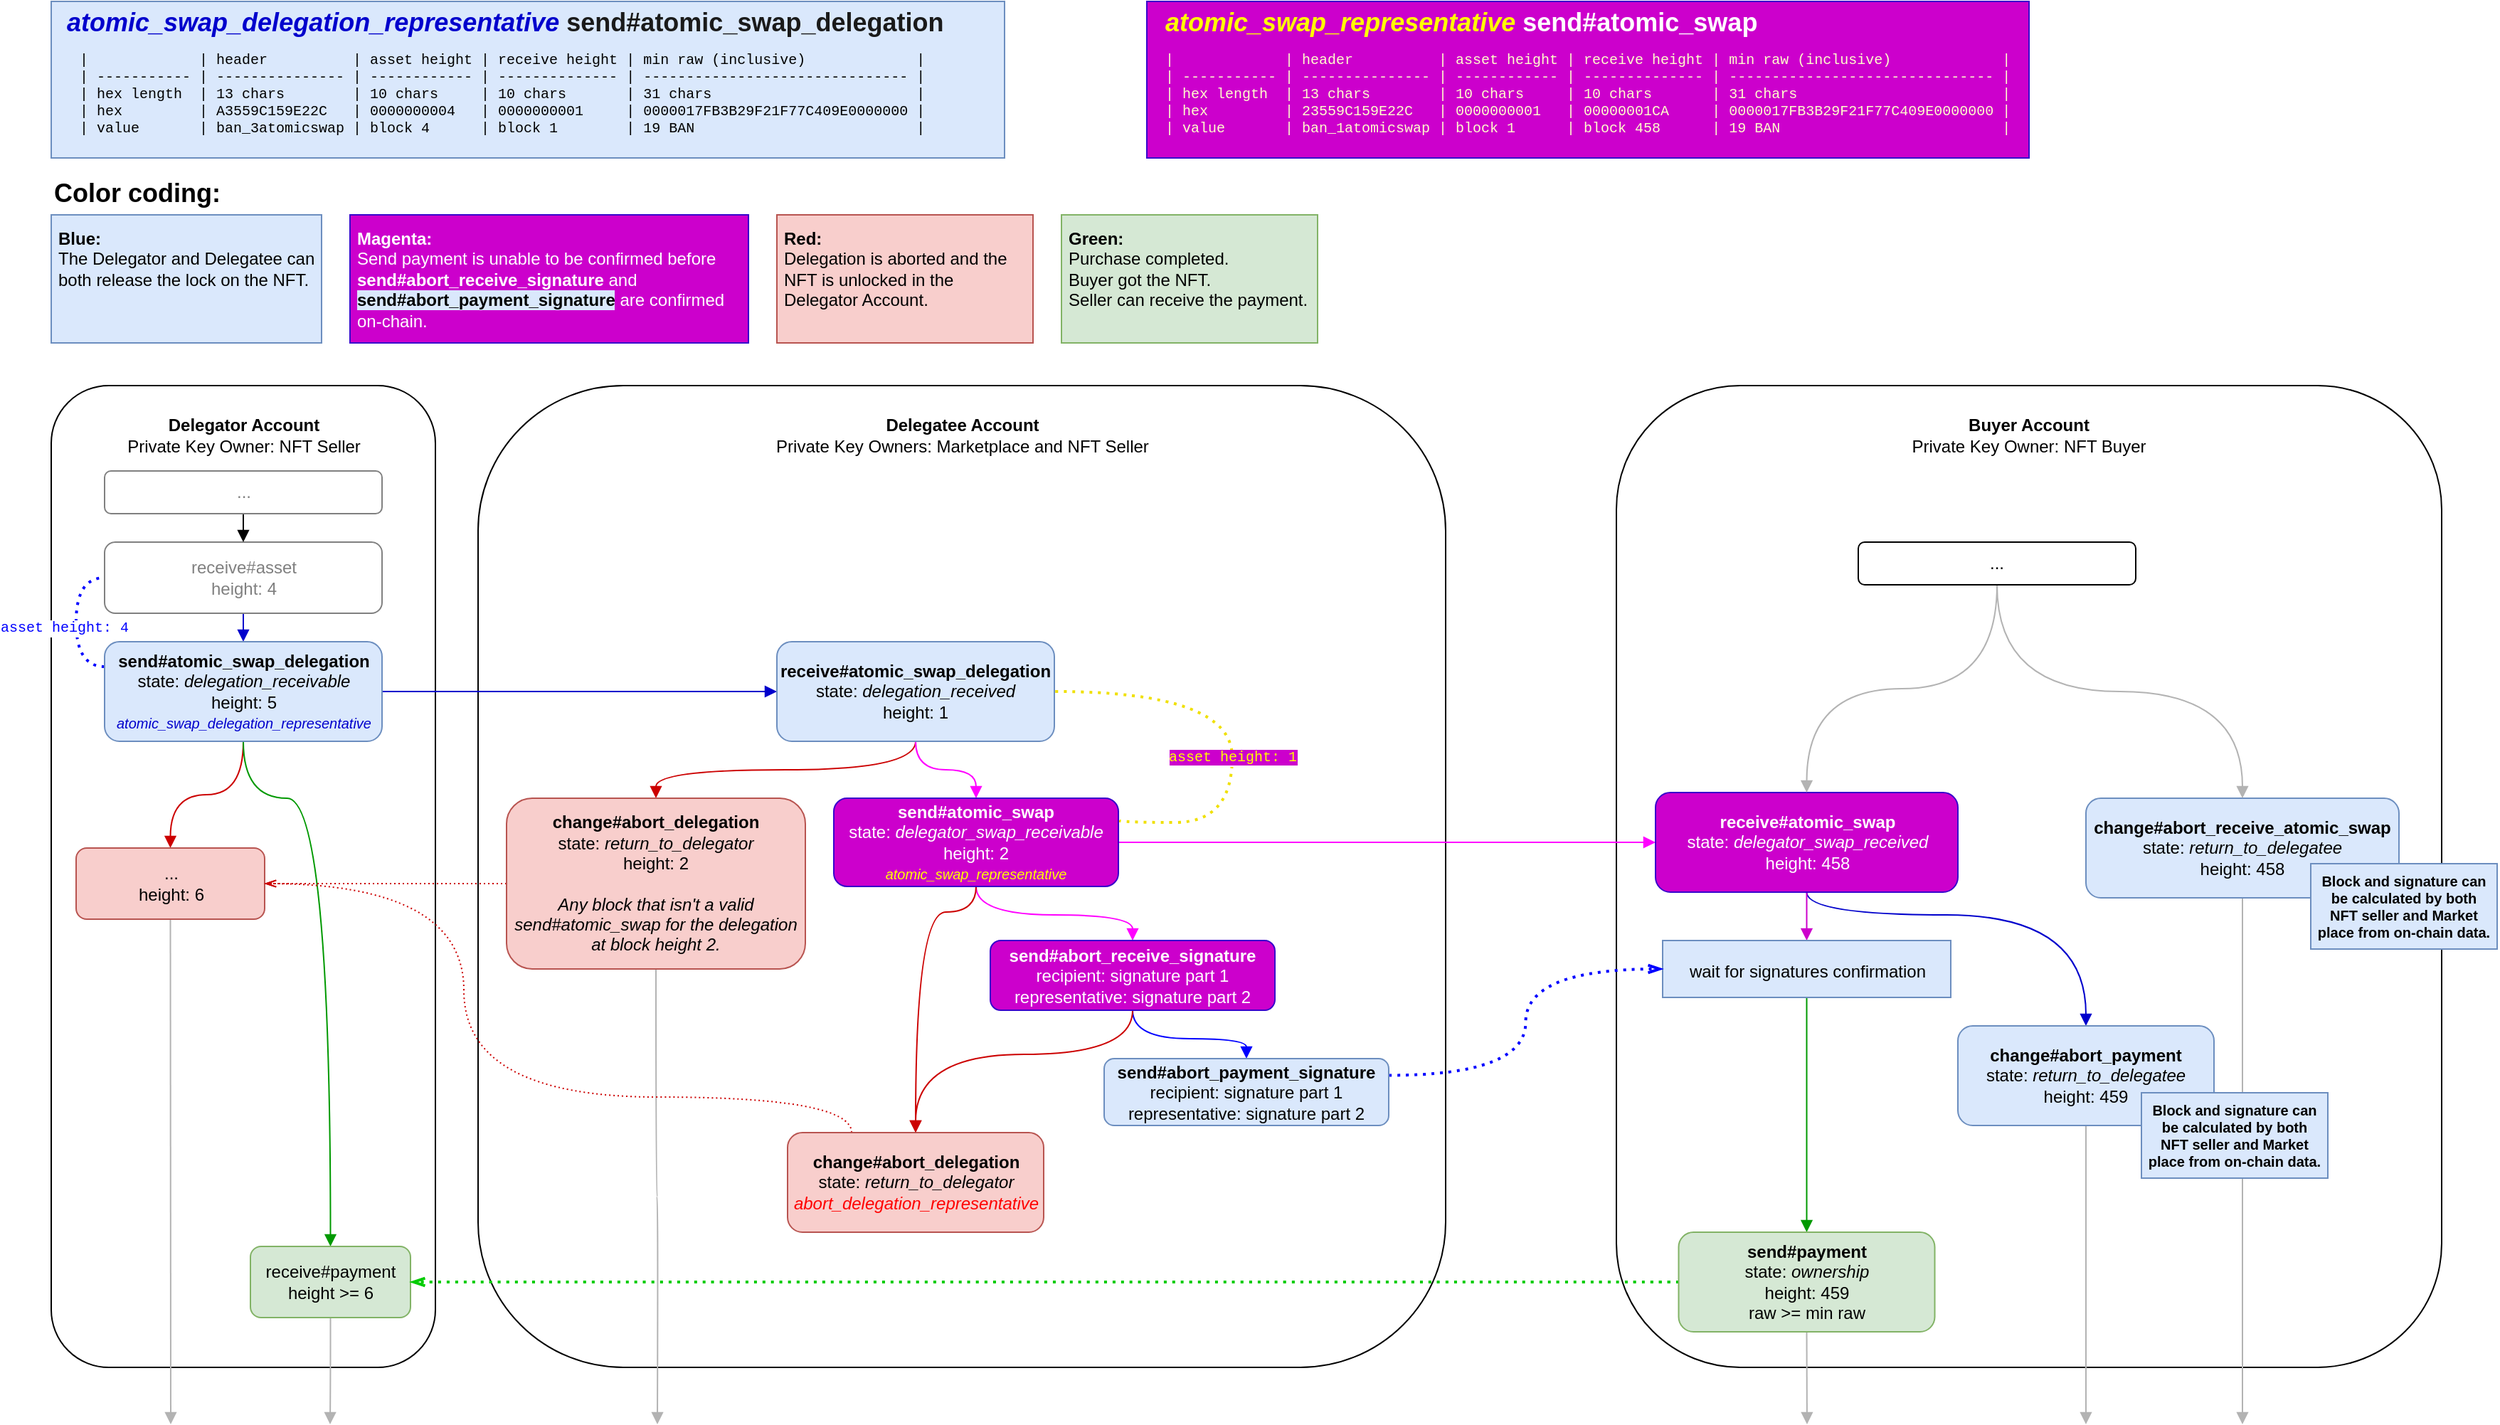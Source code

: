 <mxfile version="15.9.4" type="device"><diagram id="1xRQvat2UuC8k7jyyAz4" name="Page-1"><mxGraphModel dx="1429" dy="1954" grid="1" gridSize="10" guides="1" tooltips="1" connect="1" arrows="1" fold="1" page="1" pageScale="1" pageWidth="827" pageHeight="1169" math="0" shadow="0"><root><mxCell id="0"/><mxCell id="1" parent="0"/><mxCell id="Kf0J1nIb9PjyiUmhi34W-97" value="" style="rounded=0;whiteSpace=wrap;html=1;fillColor=#CC00CC;strokeColor=#3700CC;fontColor=#ffffff;" vertex="1" parent="1"><mxGeometry x="810" y="-350" width="620" height="110" as="geometry"/></mxCell><mxCell id="Kf0J1nIb9PjyiUmhi34W-96" value="" style="rounded=0;whiteSpace=wrap;html=1;labelBackgroundColor=none;fontSize=10;strokeColor=#6c8ebf;fillColor=#dae8fc;" vertex="1" parent="1"><mxGeometry x="40" y="-350" width="670" height="110" as="geometry"/></mxCell><mxCell id="Kf0J1nIb9PjyiUmhi34W-1" value="" style="rounded=1;whiteSpace=wrap;html=1;" vertex="1" parent="1"><mxGeometry x="40" y="-80" width="270" height="690" as="geometry"/></mxCell><mxCell id="Kf0J1nIb9PjyiUmhi34W-2" value="&lt;b&gt;Delegator Account&lt;br&gt;&lt;/b&gt;Private Key Owner: NFT Seller" style="text;html=1;strokeColor=none;fillColor=none;align=center;verticalAlign=middle;whiteSpace=wrap;rounded=0;" vertex="1" parent="1"><mxGeometry x="83.75" y="-60" width="182.5" height="30" as="geometry"/></mxCell><mxCell id="Kf0J1nIb9PjyiUmhi34W-3" value="" style="rounded=1;whiteSpace=wrap;html=1;" vertex="1" parent="1"><mxGeometry x="340" y="-80" width="680" height="690" as="geometry"/></mxCell><mxCell id="Kf0J1nIb9PjyiUmhi34W-4" value="&lt;b&gt;Delegatee Account&lt;br&gt;&lt;/b&gt;Private Key Owners: Marketplace and NFT Seller" style="text;html=1;strokeColor=none;fillColor=none;align=center;verticalAlign=middle;whiteSpace=wrap;rounded=0;" vertex="1" parent="1"><mxGeometry x="538.75" y="-60" width="282.5" height="30" as="geometry"/></mxCell><mxCell id="Kf0J1nIb9PjyiUmhi34W-5" value="" style="rounded=1;whiteSpace=wrap;html=1;" vertex="1" parent="1"><mxGeometry x="1140" y="-80" width="580" height="690" as="geometry"/></mxCell><mxCell id="Kf0J1nIb9PjyiUmhi34W-6" value="&lt;b&gt;Buyer Account&lt;br&gt;&lt;/b&gt;Private Key Owner: NFT Buyer" style="text;html=1;strokeColor=none;fillColor=none;align=center;verticalAlign=middle;whiteSpace=wrap;rounded=0;" vertex="1" parent="1"><mxGeometry x="1345" y="-60" width="170" height="30" as="geometry"/></mxCell><mxCell id="Kf0J1nIb9PjyiUmhi34W-13" style="edgeStyle=orthogonalEdgeStyle;rounded=0;orthogonalLoop=1;jettySize=auto;html=1;exitX=0.5;exitY=1;exitDx=0;exitDy=0;entryX=0.5;entryY=0;entryDx=0;entryDy=0;strokeColor=#0000CC;endArrow=block;endFill=1;" edge="1" parent="1" source="Kf0J1nIb9PjyiUmhi34W-7" target="Kf0J1nIb9PjyiUmhi34W-9"><mxGeometry relative="1" as="geometry"/></mxCell><mxCell id="Kf0J1nIb9PjyiUmhi34W-7" value="receive#asset&lt;br&gt;height: 4" style="rounded=1;whiteSpace=wrap;html=1;strokeColor=#808080;fontColor=#808080;" vertex="1" parent="1"><mxGeometry x="77.5" y="30" width="195" height="50" as="geometry"/></mxCell><mxCell id="Kf0J1nIb9PjyiUmhi34W-17" style="edgeStyle=orthogonalEdgeStyle;rounded=0;orthogonalLoop=1;jettySize=auto;html=1;exitX=1;exitY=0.5;exitDx=0;exitDy=0;entryX=0;entryY=0.5;entryDx=0;entryDy=0;strokeColor=#0000CC;endArrow=block;endFill=1;" edge="1" parent="1" source="Kf0J1nIb9PjyiUmhi34W-9" target="Kf0J1nIb9PjyiUmhi34W-14"><mxGeometry relative="1" as="geometry"/></mxCell><mxCell id="Kf0J1nIb9PjyiUmhi34W-20" style="edgeStyle=orthogonalEdgeStyle;rounded=0;orthogonalLoop=1;jettySize=auto;html=1;exitX=0.5;exitY=1;exitDx=0;exitDy=0;entryX=0.5;entryY=0;entryDx=0;entryDy=0;elbow=vertical;curved=1;strokeColor=#CC0000;endArrow=block;endFill=1;" edge="1" parent="1" source="Kf0J1nIb9PjyiUmhi34W-9" target="Kf0J1nIb9PjyiUmhi34W-19"><mxGeometry relative="1" as="geometry"/></mxCell><mxCell id="Kf0J1nIb9PjyiUmhi34W-23" style="edgeStyle=orthogonalEdgeStyle;curved=1;rounded=0;orthogonalLoop=1;jettySize=auto;html=1;exitX=0.5;exitY=1;exitDx=0;exitDy=0;entryX=0.5;entryY=0;entryDx=0;entryDy=0;strokeColor=#009900;elbow=vertical;endArrow=block;endFill=1;" edge="1" parent="1" source="Kf0J1nIb9PjyiUmhi34W-9" target="Kf0J1nIb9PjyiUmhi34W-18"><mxGeometry relative="1" as="geometry"><Array as="points"><mxPoint x="175" y="210"/><mxPoint x="236" y="210"/></Array></mxGeometry></mxCell><mxCell id="Kf0J1nIb9PjyiUmhi34W-94" style="edgeStyle=orthogonalEdgeStyle;curved=1;rounded=0;orthogonalLoop=1;jettySize=auto;html=1;exitX=0;exitY=0.25;exitDx=0;exitDy=0;entryX=0;entryY=0.5;entryDx=0;entryDy=0;fontSize=12;fontColor=#808080;endArrow=none;endFill=0;strokeColor=#0000FF;elbow=vertical;dashed=1;dashPattern=1 2;strokeWidth=2;" edge="1" parent="1" source="Kf0J1nIb9PjyiUmhi34W-9" target="Kf0J1nIb9PjyiUmhi34W-7"><mxGeometry relative="1" as="geometry"/></mxCell><mxCell id="Kf0J1nIb9PjyiUmhi34W-102" value="&lt;font color=&quot;#0000ff&quot;&gt;asset height: 4&lt;/font&gt;" style="edgeLabel;html=1;align=center;verticalAlign=middle;resizable=0;points=[];fontSize=10;fontFamily=Courier New;fontColor=#FFFFFF;" vertex="1" connectable="0" parent="Kf0J1nIb9PjyiUmhi34W-94"><mxGeometry x="0.005" y="3" relative="1" as="geometry"><mxPoint x="-6" y="4" as="offset"/></mxGeometry></mxCell><mxCell id="Kf0J1nIb9PjyiUmhi34W-9" value="&lt;b&gt;send#atomic_swap_delegation&lt;br&gt;&lt;/b&gt;state: &lt;i&gt;delegation_receivable&lt;br&gt;&lt;/i&gt;height: 5&lt;br&gt;&lt;font style=&quot;font-size: 10px&quot; color=&quot;#0000cc&quot;&gt;&lt;i&gt;atomic_swap_delegation_representative&lt;/i&gt;&lt;/font&gt;" style="rounded=1;whiteSpace=wrap;html=1;fillColor=#dae8fc;strokeColor=#6c8ebf;" vertex="1" parent="1"><mxGeometry x="77.5" y="100" width="195" height="70" as="geometry"/></mxCell><mxCell id="Kf0J1nIb9PjyiUmhi34W-25" style="edgeStyle=orthogonalEdgeStyle;curved=1;rounded=0;orthogonalLoop=1;jettySize=auto;html=1;exitX=0.5;exitY=1;exitDx=0;exitDy=0;entryX=0.5;entryY=0;entryDx=0;entryDy=0;strokeColor=#CC0000;elbow=vertical;endArrow=block;endFill=1;" edge="1" parent="1" source="Kf0J1nIb9PjyiUmhi34W-14" target="Kf0J1nIb9PjyiUmhi34W-24"><mxGeometry relative="1" as="geometry"/></mxCell><mxCell id="Kf0J1nIb9PjyiUmhi34W-27" style="edgeStyle=orthogonalEdgeStyle;curved=1;rounded=0;orthogonalLoop=1;jettySize=auto;html=1;exitX=0.5;exitY=1;exitDx=0;exitDy=0;entryX=0.5;entryY=0;entryDx=0;entryDy=0;strokeColor=#FF00FF;elbow=vertical;endArrow=block;endFill=1;" edge="1" parent="1" source="Kf0J1nIb9PjyiUmhi34W-14" target="Kf0J1nIb9PjyiUmhi34W-26"><mxGeometry relative="1" as="geometry"/></mxCell><mxCell id="Kf0J1nIb9PjyiUmhi34W-14" value="&lt;b&gt;receive#atomic_swap_delegation&lt;br&gt;&lt;/b&gt;state: &lt;i&gt;delegation_received&lt;br&gt;&lt;/i&gt;height: 1" style="rounded=1;whiteSpace=wrap;html=1;fillColor=#dae8fc;strokeColor=#6c8ebf;" vertex="1" parent="1"><mxGeometry x="550" y="100" width="195" height="70" as="geometry"/></mxCell><mxCell id="Kf0J1nIb9PjyiUmhi34W-16" style="edgeStyle=orthogonalEdgeStyle;rounded=0;orthogonalLoop=1;jettySize=auto;html=1;exitX=0.5;exitY=1;exitDx=0;exitDy=0;entryX=0.5;entryY=0;entryDx=0;entryDy=0;endArrow=block;endFill=1;" edge="1" parent="1" source="Kf0J1nIb9PjyiUmhi34W-15" target="Kf0J1nIb9PjyiUmhi34W-7"><mxGeometry relative="1" as="geometry"/></mxCell><mxCell id="Kf0J1nIb9PjyiUmhi34W-15" value="..." style="rounded=1;whiteSpace=wrap;html=1;strokeColor=#808080;fontColor=#808080;" vertex="1" parent="1"><mxGeometry x="77.5" y="-20" width="195" height="30" as="geometry"/></mxCell><mxCell id="Kf0J1nIb9PjyiUmhi34W-79" style="edgeStyle=orthogonalEdgeStyle;curved=1;rounded=0;orthogonalLoop=1;jettySize=auto;html=1;exitX=0.5;exitY=1;exitDx=0;exitDy=0;fontSize=12;fontColor=#FFFFFF;endArrow=block;endFill=1;strokeColor=#B3B3B3;elbow=vertical;" edge="1" parent="1" source="Kf0J1nIb9PjyiUmhi34W-18"><mxGeometry relative="1" as="geometry"><mxPoint x="236" y="650" as="targetPoint"/></mxGeometry></mxCell><mxCell id="Kf0J1nIb9PjyiUmhi34W-18" value="receive#payment&lt;br&gt;height &amp;gt;= 6" style="rounded=1;whiteSpace=wrap;html=1;fillColor=#d5e8d4;strokeColor=#82b366;" vertex="1" parent="1"><mxGeometry x="180" y="525" width="112.5" height="50" as="geometry"/></mxCell><mxCell id="Kf0J1nIb9PjyiUmhi34W-80" style="edgeStyle=orthogonalEdgeStyle;curved=1;rounded=0;orthogonalLoop=1;jettySize=auto;html=1;exitX=0.5;exitY=1;exitDx=0;exitDy=0;fontSize=12;fontColor=#FFFFFF;endArrow=block;endFill=1;strokeColor=#B3B3B3;elbow=vertical;" edge="1" parent="1" source="Kf0J1nIb9PjyiUmhi34W-19"><mxGeometry relative="1" as="geometry"><mxPoint x="124" y="650" as="targetPoint"/></mxGeometry></mxCell><mxCell id="Kf0J1nIb9PjyiUmhi34W-19" value="...&lt;br&gt;height: 6" style="rounded=1;whiteSpace=wrap;html=1;fillColor=#f8cecc;strokeColor=#b85450;" vertex="1" parent="1"><mxGeometry x="57.5" y="245" width="132.5" height="50" as="geometry"/></mxCell><mxCell id="Kf0J1nIb9PjyiUmhi34W-46" style="rounded=0;orthogonalLoop=1;jettySize=auto;html=1;exitX=0;exitY=0.5;exitDx=0;exitDy=0;entryX=1;entryY=0.5;entryDx=0;entryDy=0;fontSize=24;fontColor=#000000;strokeColor=#CC0000;elbow=vertical;dashed=1;dashPattern=1 2;endArrow=openThin;endFill=0;" edge="1" parent="1" source="Kf0J1nIb9PjyiUmhi34W-24" target="Kf0J1nIb9PjyiUmhi34W-19"><mxGeometry relative="1" as="geometry"/></mxCell><mxCell id="Kf0J1nIb9PjyiUmhi34W-78" style="edgeStyle=orthogonalEdgeStyle;curved=1;rounded=0;orthogonalLoop=1;jettySize=auto;html=1;exitX=0.5;exitY=1;exitDx=0;exitDy=0;fontSize=12;fontColor=#FFFFFF;endArrow=block;endFill=1;strokeColor=#B3B3B3;elbow=vertical;" edge="1" parent="1" source="Kf0J1nIb9PjyiUmhi34W-24"><mxGeometry relative="1" as="geometry"><mxPoint x="466" y="650" as="targetPoint"/></mxGeometry></mxCell><mxCell id="Kf0J1nIb9PjyiUmhi34W-24" value="&lt;b&gt;change#abort_delegation&lt;br&gt;&lt;/b&gt;state: &lt;i&gt;return_to_delegator&lt;br&gt;&lt;/i&gt;height: 2&lt;br&gt;&lt;br&gt;&lt;i style=&quot;text-align: left&quot;&gt;Any block that isn't a valid send#atomic_swap for the delegation at block height 2.&lt;/i&gt;" style="rounded=1;whiteSpace=wrap;html=1;fillColor=#f8cecc;strokeColor=#b85450;" vertex="1" parent="1"><mxGeometry x="360" y="210" width="210" height="120" as="geometry"/></mxCell><mxCell id="Kf0J1nIb9PjyiUmhi34W-41" style="edgeStyle=orthogonalEdgeStyle;curved=1;rounded=0;orthogonalLoop=1;jettySize=auto;html=1;exitX=1;exitY=0.5;exitDx=0;exitDy=0;entryX=0;entryY=0.5;entryDx=0;entryDy=0;fontSize=24;fontColor=#000000;strokeColor=#FF00FF;elbow=vertical;endArrow=block;endFill=1;" edge="1" parent="1" source="Kf0J1nIb9PjyiUmhi34W-26" target="Kf0J1nIb9PjyiUmhi34W-40"><mxGeometry relative="1" as="geometry"/></mxCell><mxCell id="Kf0J1nIb9PjyiUmhi34W-104" style="edgeStyle=orthogonalEdgeStyle;curved=1;rounded=0;orthogonalLoop=1;jettySize=auto;html=1;exitX=1;exitY=0.25;exitDx=0;exitDy=0;entryX=1;entryY=0.5;entryDx=0;entryDy=0;dashed=1;dashPattern=1 2;fontFamily=Courier New;fontSize=10;fontColor=#1A1A1A;endArrow=none;endFill=0;strokeColor=#F0E000;elbow=vertical;strokeWidth=2;shadow=0;" edge="1" parent="1" source="Kf0J1nIb9PjyiUmhi34W-26" target="Kf0J1nIb9PjyiUmhi34W-14"><mxGeometry relative="1" as="geometry"><Array as="points"><mxPoint x="870" y="227"/><mxPoint x="870" y="135"/></Array></mxGeometry></mxCell><mxCell id="Kf0J1nIb9PjyiUmhi34W-105" value="&lt;font color=&quot;#ffff00&quot; style=&quot;background-color: rgb(204 , 0 , 204)&quot;&gt;asset height: 1&lt;/font&gt;" style="edgeLabel;html=1;align=center;verticalAlign=middle;resizable=0;points=[];fontSize=10;fontFamily=Courier New;fontColor=#1A1A1A;spacingRight=2;spacingLeft=2;" vertex="1" connectable="0" parent="Kf0J1nIb9PjyiUmhi34W-104"><mxGeometry x="-0.365" y="12" relative="1" as="geometry"><mxPoint x="12" y="-33" as="offset"/></mxGeometry></mxCell><mxCell id="Kf0J1nIb9PjyiUmhi34W-114" style="edgeStyle=orthogonalEdgeStyle;curved=1;rounded=0;orthogonalLoop=1;jettySize=auto;html=1;exitX=0.5;exitY=1;exitDx=0;exitDy=0;entryX=0.5;entryY=0;entryDx=0;entryDy=0;shadow=0;fontFamily=Courier New;fontSize=18;fontColor=#CC00CC;endArrow=block;endFill=1;strokeColor=#FF00FF;strokeWidth=1;elbow=vertical;" edge="1" parent="1" source="Kf0J1nIb9PjyiUmhi34W-26" target="Kf0J1nIb9PjyiUmhi34W-112"><mxGeometry relative="1" as="geometry"/></mxCell><mxCell id="Kf0J1nIb9PjyiUmhi34W-117" style="edgeStyle=orthogonalEdgeStyle;curved=1;rounded=0;orthogonalLoop=1;jettySize=auto;html=1;exitX=0.5;exitY=1;exitDx=0;exitDy=0;entryX=0.5;entryY=0;entryDx=0;entryDy=0;shadow=0;fontFamily=Courier New;fontSize=12;fontColor=#FF0000;endArrow=block;endFill=1;strokeColor=#CC0000;strokeWidth=1;elbow=vertical;" edge="1" parent="1" source="Kf0J1nIb9PjyiUmhi34W-26" target="Kf0J1nIb9PjyiUmhi34W-47"><mxGeometry relative="1" as="geometry"><Array as="points"><mxPoint x="690" y="290"/><mxPoint x="648" y="290"/></Array></mxGeometry></mxCell><mxCell id="Kf0J1nIb9PjyiUmhi34W-26" value="&lt;b&gt;send#atomic_swap&lt;br&gt;&lt;/b&gt;state: &lt;i&gt;delegator_swap_receivable&lt;br&gt;&lt;/i&gt;height: 2&lt;br&gt;&lt;font style=&quot;font-size: 10px&quot; color=&quot;#ffff00&quot;&gt;&lt;i&gt;atomic_swap_representative&lt;/i&gt;&lt;/font&gt;" style="rounded=1;whiteSpace=wrap;html=1;fillColor=#CC00CC;strokeColor=#3700CC;fontColor=#ffffff;" vertex="1" parent="1"><mxGeometry x="590" y="210" width="200" height="62" as="geometry"/></mxCell><mxCell id="Kf0J1nIb9PjyiUmhi34W-32" value="&lt;font style=&quot;line-height: 1&quot;&gt;&lt;b&gt;Magenta: &lt;br&gt;&lt;/b&gt;Send payment is unable to be confirmed before &lt;b&gt;send#abort_receive_signature &lt;/b&gt;and&lt;span style=&quot;background-color: rgb(218 , 232 , 252)&quot;&gt; &lt;b&gt;&lt;font color=&quot;#000000&quot;&gt;send#abort_payment_signature&lt;/font&gt;&lt;/b&gt;&lt;/span&gt;&amp;nbsp;are confirmed on-chain.&lt;br&gt;&lt;/font&gt;" style="rounded=0;whiteSpace=wrap;html=1;fillColor=#CC00CC;strokeColor=#3700CC;fontColor=#ffffff;align=left;spacing=5;verticalAlign=top;" vertex="1" parent="1"><mxGeometry x="250" y="-200" width="280" height="90" as="geometry"/></mxCell><mxCell id="Kf0J1nIb9PjyiUmhi34W-33" value="&lt;div&gt;&lt;b&gt;Blue:&lt;/b&gt;&lt;/div&gt;&lt;div&gt;The Delegator and Delegatee can both release the lock on the NFT.&lt;/div&gt;&lt;div&gt;&lt;br&gt;&lt;/div&gt;" style="rounded=0;whiteSpace=wrap;html=1;fillColor=#dae8fc;strokeColor=#6c8ebf;align=left;verticalAlign=top;spacing=5;" vertex="1" parent="1"><mxGeometry x="40" y="-200" width="190" height="90" as="geometry"/></mxCell><mxCell id="Kf0J1nIb9PjyiUmhi34W-35" value="&lt;div&gt;&lt;span&gt;&lt;b&gt;Green:&lt;/b&gt;&lt;/span&gt;&lt;/div&gt;&lt;div&gt;Purchase completed.&lt;br&gt;Buyer got the NFT.&lt;/div&gt;&lt;div&gt;Seller can receive the payment.&lt;/div&gt;" style="rounded=0;whiteSpace=wrap;html=1;align=left;verticalAlign=top;spacing=5;fillColor=#d5e8d4;strokeColor=#82b366;" vertex="1" parent="1"><mxGeometry x="750" y="-200" width="180" height="90" as="geometry"/></mxCell><mxCell id="Kf0J1nIb9PjyiUmhi34W-36" value="&lt;div&gt;&lt;span&gt;&lt;b&gt;Red:&lt;/b&gt;&lt;/span&gt;&lt;/div&gt;&lt;div&gt;Delegation is aborted and the NFT is unlocked in the Delegator Account.&lt;/div&gt;" style="rounded=0;whiteSpace=wrap;html=1;align=left;verticalAlign=top;spacing=5;fillColor=#f8cecc;strokeColor=#b85450;" vertex="1" parent="1"><mxGeometry x="550" y="-200" width="180" height="90" as="geometry"/></mxCell><mxCell id="Kf0J1nIb9PjyiUmhi34W-37" value="Color coding:" style="text;html=1;strokeColor=none;fillColor=none;align=left;verticalAlign=middle;whiteSpace=wrap;rounded=0;labelBackgroundColor=none;fontColor=#000000;fontStyle=1;fontSize=18;" vertex="1" parent="1"><mxGeometry x="40" y="-230" width="206" height="30" as="geometry"/></mxCell><mxCell id="Kf0J1nIb9PjyiUmhi34W-38" value="&lt;i style=&quot;font-size: 18px&quot;&gt;&lt;font color=&quot;#0000cc&quot;&gt;atomic_swap_delegation_representative&lt;/font&gt; &lt;/i&gt;&lt;font color=&quot;#1a1a1a&quot;&gt;send#atomic_swap_delegation&lt;/font&gt;" style="text;html=1;strokeColor=none;fillColor=none;align=left;verticalAlign=middle;whiteSpace=wrap;rounded=0;labelBackgroundColor=none;fontColor=#CC00CC;fontStyle=1;fontSize=18;" vertex="1" parent="1"><mxGeometry x="48.75" y="-350" width="860" height="30" as="geometry"/></mxCell><mxCell id="Kf0J1nIb9PjyiUmhi34W-39" value="&lt;i style=&quot;font-size: 18px&quot;&gt;atomic_swap_representative &lt;/i&gt;&lt;font color=&quot;#ffffff&quot;&gt;send#atomic_swap&lt;/font&gt;" style="text;html=1;strokeColor=none;fillColor=none;align=left;verticalAlign=middle;whiteSpace=wrap;rounded=0;labelBackgroundColor=none;fontColor=#FFFF00;fontStyle=1;fontSize=18;" vertex="1" parent="1"><mxGeometry x="821.25" y="-350" width="840" height="30" as="geometry"/></mxCell><mxCell id="Kf0J1nIb9PjyiUmhi34W-44" style="edgeStyle=orthogonalEdgeStyle;curved=1;rounded=0;orthogonalLoop=1;jettySize=auto;html=1;exitX=0.5;exitY=1;exitDx=0;exitDy=0;entryX=0.5;entryY=0;entryDx=0;entryDy=0;fontSize=24;fontColor=#000000;strokeColor=#0000CC;elbow=vertical;endArrow=block;endFill=1;" edge="1" parent="1" source="Kf0J1nIb9PjyiUmhi34W-40" target="Kf0J1nIb9PjyiUmhi34W-43"><mxGeometry relative="1" as="geometry"><Array as="points"><mxPoint x="1274" y="292"/><mxPoint x="1470" y="292"/></Array></mxGeometry></mxCell><mxCell id="Kf0J1nIb9PjyiUmhi34W-66" style="edgeStyle=orthogonalEdgeStyle;curved=1;rounded=0;orthogonalLoop=1;jettySize=auto;html=1;exitX=0.5;exitY=1;exitDx=0;exitDy=0;entryX=0.5;entryY=0;entryDx=0;entryDy=0;fontSize=12;fontColor=#FFFFFF;endArrow=block;endFill=1;strokeColor=#009900;elbow=vertical;" edge="1" parent="1" source="Kf0J1nIb9PjyiUmhi34W-51" target="Kf0J1nIb9PjyiUmhi34W-62"><mxGeometry relative="1" as="geometry"/></mxCell><mxCell id="Kf0J1nIb9PjyiUmhi34W-111" style="edgeStyle=orthogonalEdgeStyle;curved=1;rounded=0;orthogonalLoop=1;jettySize=auto;html=1;exitX=0.5;exitY=1;exitDx=0;exitDy=0;entryX=0.5;entryY=0;entryDx=0;entryDy=0;shadow=0;fontFamily=Courier New;fontSize=18;fontColor=#CC00CC;endArrow=block;endFill=1;strokeColor=#CC00CC;strokeWidth=1;elbow=vertical;" edge="1" parent="1" source="Kf0J1nIb9PjyiUmhi34W-40" target="Kf0J1nIb9PjyiUmhi34W-51"><mxGeometry relative="1" as="geometry"/></mxCell><mxCell id="Kf0J1nIb9PjyiUmhi34W-40" value="&lt;b&gt;receive#atomic_swap&lt;br&gt;&lt;/b&gt;state: &lt;i&gt;delegator_swap_received&lt;br&gt;&lt;/i&gt;height: 458" style="rounded=1;whiteSpace=wrap;html=1;fillColor=#CC00CC;strokeColor=#3700CC;fontColor=#ffffff;" vertex="1" parent="1"><mxGeometry x="1167.5" y="206" width="212.5" height="70" as="geometry"/></mxCell><mxCell id="Kf0J1nIb9PjyiUmhi34W-73" style="edgeStyle=orthogonalEdgeStyle;curved=1;rounded=0;orthogonalLoop=1;jettySize=auto;html=1;exitX=0.5;exitY=1;exitDx=0;exitDy=0;fontSize=12;fontColor=#FFFFFF;endArrow=block;endFill=1;strokeColor=#B3B3B3;elbow=vertical;" edge="1" parent="1" source="Kf0J1nIb9PjyiUmhi34W-42"><mxGeometry relative="1" as="geometry"><mxPoint x="1580" y="650" as="targetPoint"/></mxGeometry></mxCell><mxCell id="Kf0J1nIb9PjyiUmhi34W-42" value="&lt;b&gt;change#abort_receive_atomic_swap&lt;br&gt;&lt;/b&gt;state: &lt;i&gt;return_to_delegatee&lt;br&gt;&lt;/i&gt;height: 458" style="rounded=1;whiteSpace=wrap;html=1;fillColor=#dae8fc;strokeColor=#6c8ebf;" vertex="1" parent="1"><mxGeometry x="1470" y="210" width="220" height="70" as="geometry"/></mxCell><mxCell id="Kf0J1nIb9PjyiUmhi34W-74" style="edgeStyle=orthogonalEdgeStyle;curved=1;rounded=0;orthogonalLoop=1;jettySize=auto;html=1;exitX=0.5;exitY=1;exitDx=0;exitDy=0;fontSize=12;fontColor=#FFFFFF;endArrow=block;endFill=1;strokeColor=#B3B3B3;elbow=vertical;" edge="1" parent="1" source="Kf0J1nIb9PjyiUmhi34W-43"><mxGeometry relative="1" as="geometry"><mxPoint x="1470" y="650" as="targetPoint"/></mxGeometry></mxCell><mxCell id="Kf0J1nIb9PjyiUmhi34W-43" value="&lt;b&gt;change#abort_payment&lt;br&gt;&lt;/b&gt;state: &lt;i&gt;return_to_delegatee&lt;br&gt;&lt;/i&gt;height: 459" style="rounded=1;whiteSpace=wrap;html=1;fillColor=#dae8fc;strokeColor=#6c8ebf;" vertex="1" parent="1"><mxGeometry x="1380" y="370" width="180" height="70" as="geometry"/></mxCell><mxCell id="Kf0J1nIb9PjyiUmhi34W-89" style="edgeStyle=orthogonalEdgeStyle;curved=1;rounded=0;orthogonalLoop=1;jettySize=auto;html=1;exitX=0.25;exitY=0;exitDx=0;exitDy=0;entryX=1;entryY=0.5;entryDx=0;entryDy=0;dashed=1;dashPattern=1 2;fontSize=12;fontColor=#FFFFFF;endArrow=openThin;endFill=0;strokeColor=#CC0000;elbow=vertical;" edge="1" parent="1" source="Kf0J1nIb9PjyiUmhi34W-47" target="Kf0J1nIb9PjyiUmhi34W-19"><mxGeometry relative="1" as="geometry"><Array as="points"><mxPoint x="602" y="420"/><mxPoint x="330" y="420"/><mxPoint x="330" y="270"/></Array></mxGeometry></mxCell><mxCell id="Kf0J1nIb9PjyiUmhi34W-47" value="&lt;b&gt;change#abort_delegation&lt;br&gt;&lt;/b&gt;state: &lt;i&gt;return_to_delegator&lt;br&gt;&lt;/i&gt;&lt;i&gt;&lt;font color=&quot;#ff0000&quot;&gt;abort_delegation_representative&lt;/font&gt;&lt;/i&gt;" style="rounded=1;whiteSpace=wrap;html=1;fillColor=#f8cecc;strokeColor=#b85450;spacing=10;" vertex="1" parent="1"><mxGeometry x="557.5" y="445" width="180" height="70" as="geometry"/></mxCell><mxCell id="Kf0J1nIb9PjyiUmhi34W-51" value="&lt;font style=&quot;font-size: 12px&quot;&gt;wait for signatures confirmation&lt;br&gt;&lt;/font&gt;" style="rounded=0;whiteSpace=wrap;html=1;labelBackgroundColor=none;fontSize=18;strokeColor=#6c8ebf;fillColor=#dae8fc;spacing=3;" vertex="1" parent="1"><mxGeometry x="1172.5" y="310" width="202.5" height="40" as="geometry"/></mxCell><mxCell id="Kf0J1nIb9PjyiUmhi34W-83" style="edgeStyle=orthogonalEdgeStyle;curved=1;rounded=0;orthogonalLoop=1;jettySize=auto;html=1;exitX=0.5;exitY=1;exitDx=0;exitDy=0;fontSize=12;fontColor=#FFFFFF;endArrow=block;endFill=1;strokeColor=#B3B3B3;elbow=vertical;" edge="1" parent="1" source="Kf0J1nIb9PjyiUmhi34W-62"><mxGeometry relative="1" as="geometry"><mxPoint x="1274" y="650" as="targetPoint"/></mxGeometry></mxCell><mxCell id="Kf0J1nIb9PjyiUmhi34W-120" style="edgeStyle=orthogonalEdgeStyle;curved=1;rounded=0;orthogonalLoop=1;jettySize=auto;html=1;exitX=0;exitY=0.5;exitDx=0;exitDy=0;entryX=1;entryY=0.5;entryDx=0;entryDy=0;shadow=0;fontFamily=Courier New;fontSize=12;fontColor=#00CC00;endArrow=openThin;endFill=0;strokeColor=#00CC00;strokeWidth=2;elbow=vertical;dashed=1;dashPattern=1 2;" edge="1" parent="1" source="Kf0J1nIb9PjyiUmhi34W-62" target="Kf0J1nIb9PjyiUmhi34W-18"><mxGeometry relative="1" as="geometry"/></mxCell><mxCell id="Kf0J1nIb9PjyiUmhi34W-62" value="&lt;b&gt;send#payment&lt;br&gt;&lt;/b&gt;state: &lt;i&gt;ownership&lt;br&gt;&lt;/i&gt;height: 459&lt;br&gt;raw &amp;gt;= min raw" style="rounded=1;whiteSpace=wrap;html=1;fillColor=#d5e8d4;strokeColor=#82b366;" vertex="1" parent="1"><mxGeometry x="1183.75" y="515" width="180" height="70" as="geometry"/></mxCell><mxCell id="Kf0J1nIb9PjyiUmhi34W-81" style="edgeStyle=orthogonalEdgeStyle;curved=1;rounded=0;orthogonalLoop=1;jettySize=auto;html=1;exitX=0.5;exitY=1;exitDx=0;exitDy=0;entryX=0.5;entryY=0;entryDx=0;entryDy=0;fontSize=12;fontColor=#FFFFFF;endArrow=block;endFill=1;strokeColor=#B3B3B3;elbow=vertical;" edge="1" parent="1" source="Kf0J1nIb9PjyiUmhi34W-72" target="Kf0J1nIb9PjyiUmhi34W-42"><mxGeometry relative="1" as="geometry"/></mxCell><mxCell id="Kf0J1nIb9PjyiUmhi34W-82" style="edgeStyle=orthogonalEdgeStyle;curved=1;rounded=0;orthogonalLoop=1;jettySize=auto;html=1;exitX=0.5;exitY=1;exitDx=0;exitDy=0;entryX=0.5;entryY=0;entryDx=0;entryDy=0;fontSize=12;fontColor=#FFFFFF;endArrow=block;endFill=1;strokeColor=#B3B3B3;elbow=vertical;" edge="1" parent="1" source="Kf0J1nIb9PjyiUmhi34W-72" target="Kf0J1nIb9PjyiUmhi34W-40"><mxGeometry relative="1" as="geometry"/></mxCell><mxCell id="Kf0J1nIb9PjyiUmhi34W-72" value="..." style="rounded=1;whiteSpace=wrap;html=1;" vertex="1" parent="1"><mxGeometry x="1310" y="30" width="195" height="30" as="geometry"/></mxCell><mxCell id="Kf0J1nIb9PjyiUmhi34W-100" value="&lt;div&gt;|&amp;nbsp; &amp;nbsp; &amp;nbsp; &amp;nbsp; &amp;nbsp; &amp;nbsp; &amp;nbsp;| header&amp;nbsp; &amp;nbsp; &amp;nbsp; &amp;nbsp; &amp;nbsp; | asset height | receive height | min raw (inclusive)&amp;nbsp; &amp;nbsp; &amp;nbsp; &amp;nbsp; &amp;nbsp; &amp;nbsp; &amp;nbsp;|&lt;/div&gt;&lt;div&gt;| ----------- | --------------- | ------------ | -------------- | ------------------------------- |&lt;/div&gt;&lt;div&gt;| hex length&amp;nbsp; | 13 chars&amp;nbsp; &amp;nbsp; &amp;nbsp; &amp;nbsp; | 10 chars&amp;nbsp; &amp;nbsp; &amp;nbsp;| 10 chars&amp;nbsp; &amp;nbsp; &amp;nbsp; &amp;nbsp;| 31 chars&amp;nbsp; &amp;nbsp; &amp;nbsp; &amp;nbsp; &amp;nbsp; &amp;nbsp; &amp;nbsp; &amp;nbsp; &amp;nbsp; &amp;nbsp; &amp;nbsp; &amp;nbsp; |&lt;/div&gt;&lt;div&gt;| hex&amp;nbsp; &amp;nbsp; &amp;nbsp; &amp;nbsp; &amp;nbsp;| A3559C159E22C&amp;nbsp; &amp;nbsp;| 0000000004&amp;nbsp; &amp;nbsp;| 0000000001&amp;nbsp; &amp;nbsp; &amp;nbsp;| 0000017FB3B29F21F77C409E0000000 |&lt;/div&gt;&lt;div&gt;| value&amp;nbsp; &amp;nbsp; &amp;nbsp; &amp;nbsp;| ban_3atomicswap | block 4&amp;nbsp; &amp;nbsp; &amp;nbsp; | block 1&amp;nbsp; &amp;nbsp; &amp;nbsp; &amp;nbsp; | 19 BAN&amp;nbsp; &amp;nbsp; &amp;nbsp; &amp;nbsp; &amp;nbsp; &amp;nbsp; &amp;nbsp; &amp;nbsp; &amp;nbsp; &amp;nbsp; &amp;nbsp; &amp;nbsp; &amp;nbsp; |&lt;/div&gt;" style="text;html=1;strokeColor=none;fillColor=none;align=left;verticalAlign=middle;whiteSpace=wrap;rounded=0;labelBackgroundColor=none;fontSize=10;fontColor=#000000;fontFamily=Courier New;" vertex="1" parent="1"><mxGeometry x="57.5" y="-300" width="622.5" height="30" as="geometry"/></mxCell><mxCell id="Kf0J1nIb9PjyiUmhi34W-101" value="&lt;div&gt;&lt;div&gt;|&amp;nbsp; &amp;nbsp; &amp;nbsp; &amp;nbsp; &amp;nbsp; &amp;nbsp; &amp;nbsp;| header&amp;nbsp; &amp;nbsp; &amp;nbsp; &amp;nbsp; &amp;nbsp; | asset height | receive height | min raw (inclusive)&amp;nbsp; &amp;nbsp; &amp;nbsp; &amp;nbsp; &amp;nbsp; &amp;nbsp; &amp;nbsp;|&lt;/div&gt;&lt;div&gt;| ----------- | --------------- | ------------ | -------------- | ------------------------------- |&lt;/div&gt;&lt;div&gt;| hex length&amp;nbsp; | 13 chars&amp;nbsp; &amp;nbsp; &amp;nbsp; &amp;nbsp; | 10 chars&amp;nbsp; &amp;nbsp; &amp;nbsp;| 10 chars&amp;nbsp; &amp;nbsp; &amp;nbsp; &amp;nbsp;| 31 chars&amp;nbsp; &amp;nbsp; &amp;nbsp; &amp;nbsp; &amp;nbsp; &amp;nbsp; &amp;nbsp; &amp;nbsp; &amp;nbsp; &amp;nbsp; &amp;nbsp; &amp;nbsp; |&lt;/div&gt;&lt;div&gt;| hex&amp;nbsp; &amp;nbsp; &amp;nbsp; &amp;nbsp; &amp;nbsp;| 23559C159E22C&amp;nbsp; &amp;nbsp;| 0000000001&amp;nbsp; &amp;nbsp;| 00000001CA&amp;nbsp; &amp;nbsp; &amp;nbsp;| 0000017FB3B29F21F77C409E0000000 |&lt;/div&gt;&lt;div&gt;| value&amp;nbsp; &amp;nbsp; &amp;nbsp; &amp;nbsp;| ban_1atomicswap | block 1&amp;nbsp; &amp;nbsp; &amp;nbsp; | block 458&amp;nbsp; &amp;nbsp; &amp;nbsp; | 19 BAN&amp;nbsp; &amp;nbsp; &amp;nbsp; &amp;nbsp; &amp;nbsp; &amp;nbsp; &amp;nbsp; &amp;nbsp; &amp;nbsp; &amp;nbsp; &amp;nbsp; &amp;nbsp; &amp;nbsp; |&lt;/div&gt;&lt;/div&gt;" style="text;html=1;strokeColor=none;fillColor=none;align=left;verticalAlign=middle;whiteSpace=wrap;rounded=0;labelBackgroundColor=none;fontSize=10;fontColor=#FFFFCC;fontFamily=Courier New;" vertex="1" parent="1"><mxGeometry x="821.25" y="-300" width="608.75" height="30" as="geometry"/></mxCell><mxCell id="Kf0J1nIb9PjyiUmhi34W-110" value="Block and signature can be calculated by both NFT seller and Market place from on-chain data." style="rounded=0;whiteSpace=wrap;html=1;labelBackgroundColor=none;fontSize=10;strokeColor=#6c8ebf;fillColor=#dae8fc;spacing=5;fontStyle=1" vertex="1" parent="1"><mxGeometry x="1509" y="417" width="131" height="60" as="geometry"/></mxCell><mxCell id="Kf0J1nIb9PjyiUmhi34W-115" style="edgeStyle=orthogonalEdgeStyle;curved=1;rounded=0;orthogonalLoop=1;jettySize=auto;html=1;exitX=0.5;exitY=1;exitDx=0;exitDy=0;entryX=0.5;entryY=0;entryDx=0;entryDy=0;shadow=0;fontFamily=Courier New;fontSize=18;fontColor=#CC00CC;endArrow=block;endFill=1;strokeColor=#0000FF;strokeWidth=1;elbow=vertical;" edge="1" parent="1" source="Kf0J1nIb9PjyiUmhi34W-112" target="Kf0J1nIb9PjyiUmhi34W-113"><mxGeometry relative="1" as="geometry"/></mxCell><mxCell id="Kf0J1nIb9PjyiUmhi34W-119" style="edgeStyle=orthogonalEdgeStyle;curved=1;rounded=0;orthogonalLoop=1;jettySize=auto;html=1;exitX=0.5;exitY=1;exitDx=0;exitDy=0;entryX=0.5;entryY=0;entryDx=0;entryDy=0;shadow=0;fontFamily=Courier New;fontSize=12;fontColor=#FF0000;endArrow=block;endFill=1;strokeColor=#CC0000;strokeWidth=1;elbow=vertical;" edge="1" parent="1" source="Kf0J1nIb9PjyiUmhi34W-112" target="Kf0J1nIb9PjyiUmhi34W-47"><mxGeometry relative="1" as="geometry"><Array as="points"><mxPoint x="800" y="390"/><mxPoint x="648" y="390"/></Array></mxGeometry></mxCell><mxCell id="Kf0J1nIb9PjyiUmhi34W-112" value="&lt;font style=&quot;font-size: 12px ; line-height: 0.9&quot;&gt;&lt;b&gt;send#abort_receive_signature&lt;br&gt;&lt;/b&gt;recipient: signature part 1&lt;br&gt;representative: signature part 2&lt;br&gt;&lt;/font&gt;" style="rounded=1;whiteSpace=wrap;html=1;fillColor=#CC00CC;strokeColor=#3700CC;fontColor=#ffffff;" vertex="1" parent="1"><mxGeometry x="700" y="310" width="200" height="49" as="geometry"/></mxCell><mxCell id="Kf0J1nIb9PjyiUmhi34W-116" style="edgeStyle=orthogonalEdgeStyle;curved=1;rounded=0;orthogonalLoop=1;jettySize=auto;html=1;exitX=1;exitY=0.25;exitDx=0;exitDy=0;entryX=0;entryY=0.5;entryDx=0;entryDy=0;shadow=0;fontFamily=Courier New;fontSize=18;fontColor=#CC00CC;endArrow=openThin;endFill=0;strokeColor=#0000FF;strokeWidth=2;elbow=vertical;dashed=1;dashPattern=1 2;" edge="1" parent="1" source="Kf0J1nIb9PjyiUmhi34W-113" target="Kf0J1nIb9PjyiUmhi34W-51"><mxGeometry relative="1" as="geometry"/></mxCell><mxCell id="Kf0J1nIb9PjyiUmhi34W-113" value="&lt;font style=&quot;font-size: 12px&quot;&gt;&lt;b&gt;send#abort_payment_signature&lt;br&gt;&lt;/b&gt;recipient: signature part 1&lt;br&gt;representative: signature part 2&lt;br&gt;&lt;/font&gt;" style="rounded=1;whiteSpace=wrap;html=1;fillColor=#dae8fc;strokeColor=#6c8ebf;" vertex="1" parent="1"><mxGeometry x="780" y="393" width="200" height="47" as="geometry"/></mxCell><mxCell id="Kf0J1nIb9PjyiUmhi34W-121" value="Block and signature can be calculated by both NFT seller and Market place from on-chain data." style="rounded=0;whiteSpace=wrap;html=1;labelBackgroundColor=none;fontSize=10;strokeColor=#6c8ebf;fillColor=#dae8fc;spacing=5;fontStyle=1" vertex="1" parent="1"><mxGeometry x="1628" y="256" width="131" height="60" as="geometry"/></mxCell></root></mxGraphModel></diagram></mxfile>